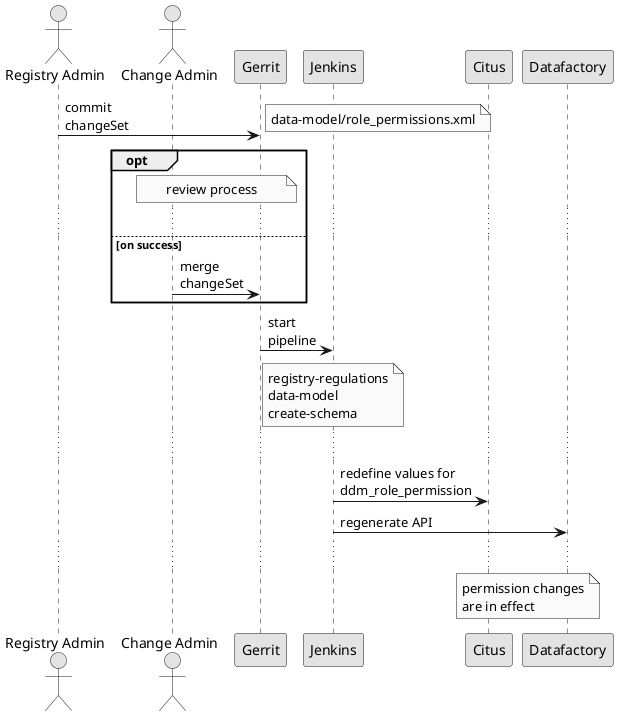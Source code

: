 @startuml
skinparam monochrome true
'skinparam backgroundColor #aaaaaa

Actor "Registry Admin" as RegAdmin
Actor "Change Admin" as ChAdmin
participant Gerrit

RegAdmin -> Gerrit: commit\nchangeSet
note right: data-model/role_permissions.xml
opt
note over ChAdmin, Gerrit: review process
...
else on success
ChAdmin -> Gerrit: merge\nchangeSet

end
Gerrit -> Jenkins: start\npipeline
note over Jenkins: registry-regulations\ndata-model\ncreate-schema
...
Jenkins -> Citus: redefine values for\nddm_role_permission
Jenkins -> Datafactory: regenerate API
...
note over Citus,Datafactory:permission changes\nare in effect

@enduml
